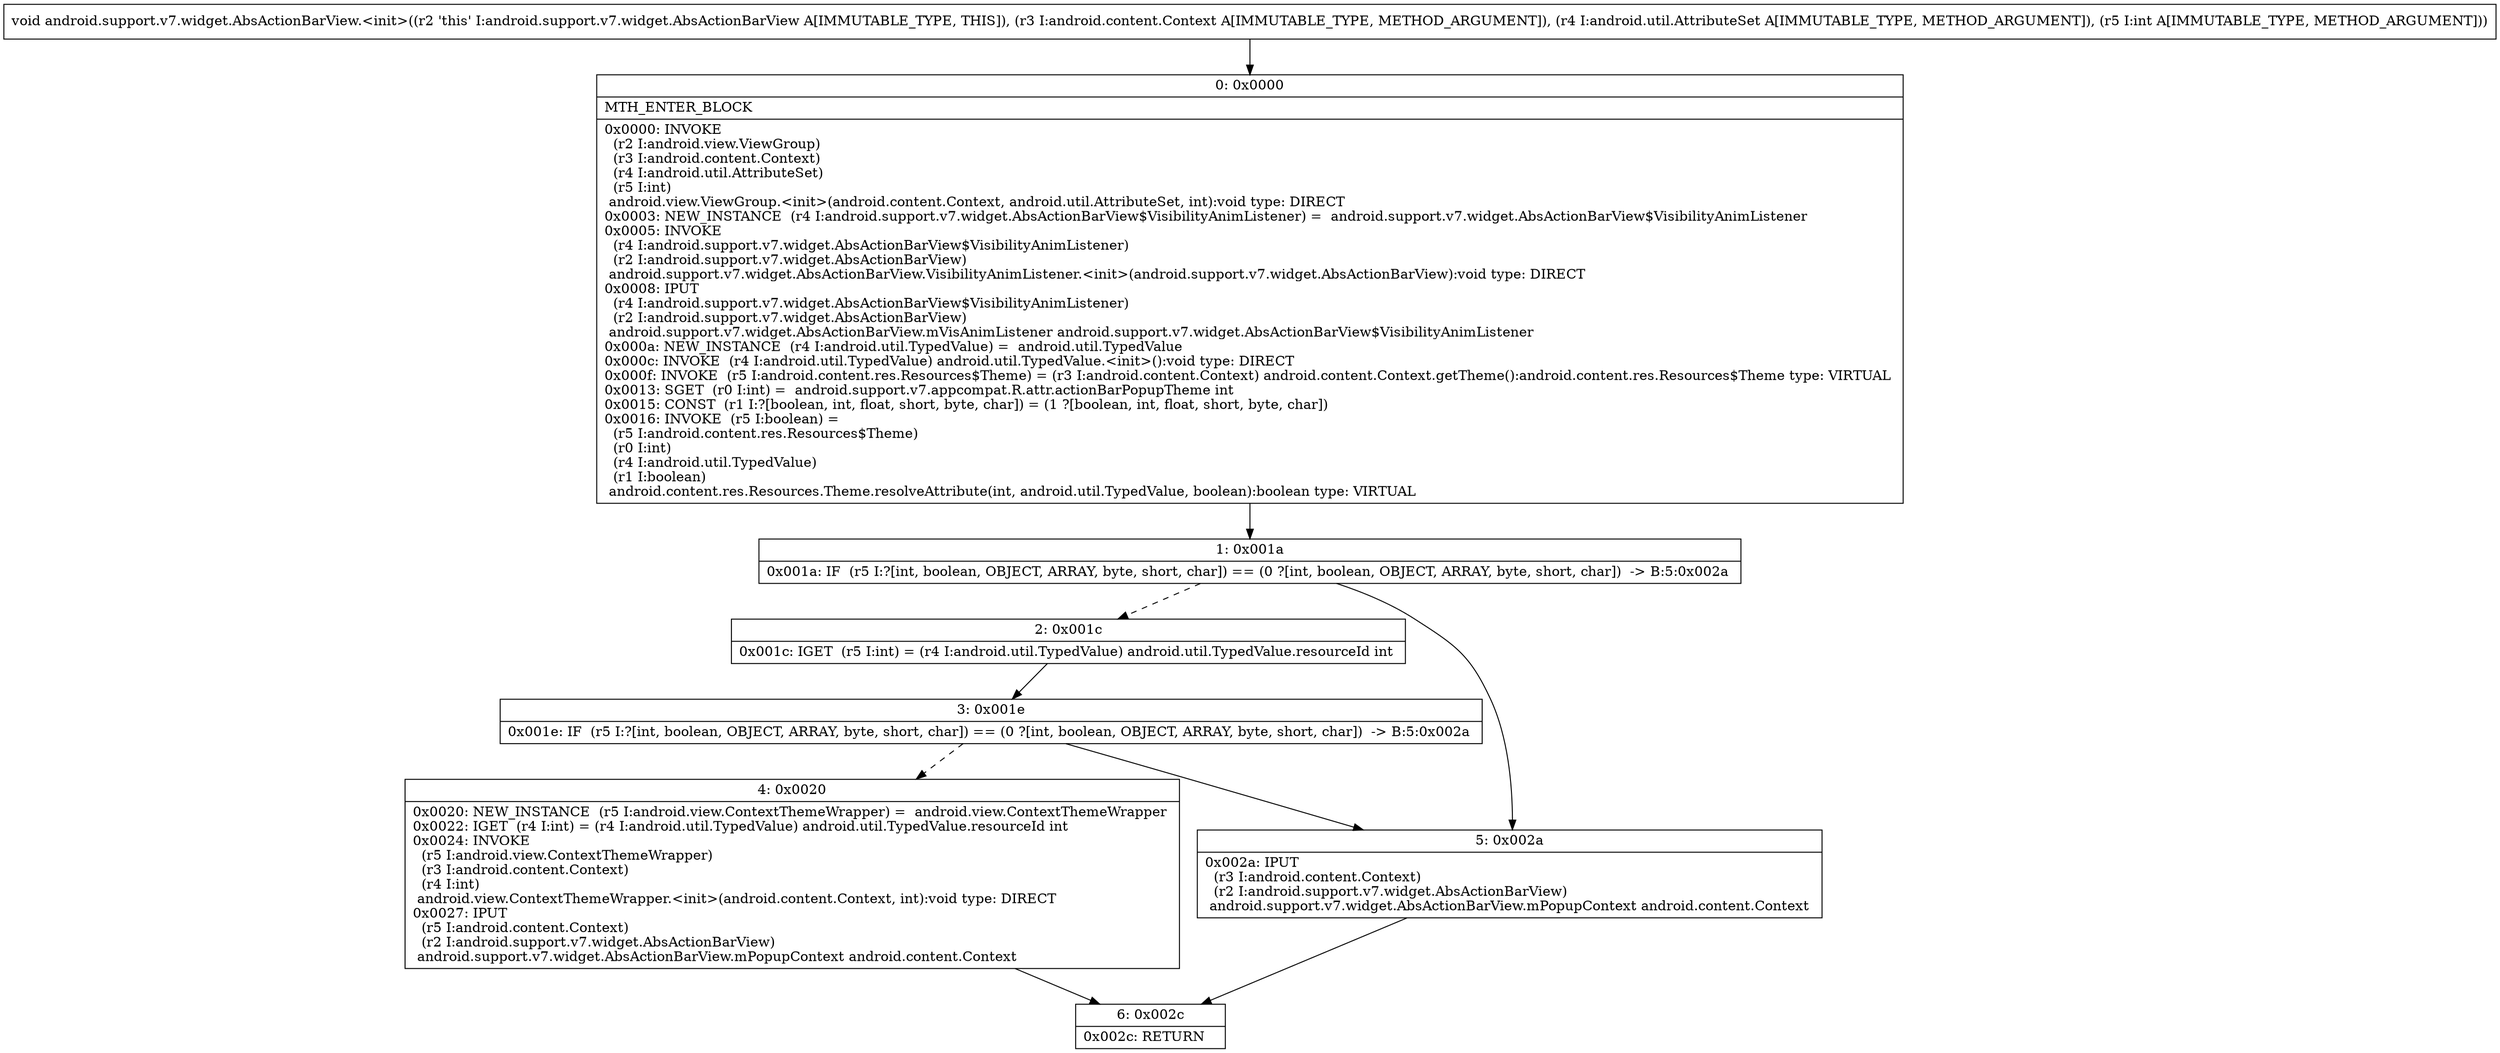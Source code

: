 digraph "CFG forandroid.support.v7.widget.AbsActionBarView.\<init\>(Landroid\/content\/Context;Landroid\/util\/AttributeSet;I)V" {
Node_0 [shape=record,label="{0\:\ 0x0000|MTH_ENTER_BLOCK\l|0x0000: INVOKE  \l  (r2 I:android.view.ViewGroup)\l  (r3 I:android.content.Context)\l  (r4 I:android.util.AttributeSet)\l  (r5 I:int)\l android.view.ViewGroup.\<init\>(android.content.Context, android.util.AttributeSet, int):void type: DIRECT \l0x0003: NEW_INSTANCE  (r4 I:android.support.v7.widget.AbsActionBarView$VisibilityAnimListener) =  android.support.v7.widget.AbsActionBarView$VisibilityAnimListener \l0x0005: INVOKE  \l  (r4 I:android.support.v7.widget.AbsActionBarView$VisibilityAnimListener)\l  (r2 I:android.support.v7.widget.AbsActionBarView)\l android.support.v7.widget.AbsActionBarView.VisibilityAnimListener.\<init\>(android.support.v7.widget.AbsActionBarView):void type: DIRECT \l0x0008: IPUT  \l  (r4 I:android.support.v7.widget.AbsActionBarView$VisibilityAnimListener)\l  (r2 I:android.support.v7.widget.AbsActionBarView)\l android.support.v7.widget.AbsActionBarView.mVisAnimListener android.support.v7.widget.AbsActionBarView$VisibilityAnimListener \l0x000a: NEW_INSTANCE  (r4 I:android.util.TypedValue) =  android.util.TypedValue \l0x000c: INVOKE  (r4 I:android.util.TypedValue) android.util.TypedValue.\<init\>():void type: DIRECT \l0x000f: INVOKE  (r5 I:android.content.res.Resources$Theme) = (r3 I:android.content.Context) android.content.Context.getTheme():android.content.res.Resources$Theme type: VIRTUAL \l0x0013: SGET  (r0 I:int) =  android.support.v7.appcompat.R.attr.actionBarPopupTheme int \l0x0015: CONST  (r1 I:?[boolean, int, float, short, byte, char]) = (1 ?[boolean, int, float, short, byte, char]) \l0x0016: INVOKE  (r5 I:boolean) = \l  (r5 I:android.content.res.Resources$Theme)\l  (r0 I:int)\l  (r4 I:android.util.TypedValue)\l  (r1 I:boolean)\l android.content.res.Resources.Theme.resolveAttribute(int, android.util.TypedValue, boolean):boolean type: VIRTUAL \l}"];
Node_1 [shape=record,label="{1\:\ 0x001a|0x001a: IF  (r5 I:?[int, boolean, OBJECT, ARRAY, byte, short, char]) == (0 ?[int, boolean, OBJECT, ARRAY, byte, short, char])  \-\> B:5:0x002a \l}"];
Node_2 [shape=record,label="{2\:\ 0x001c|0x001c: IGET  (r5 I:int) = (r4 I:android.util.TypedValue) android.util.TypedValue.resourceId int \l}"];
Node_3 [shape=record,label="{3\:\ 0x001e|0x001e: IF  (r5 I:?[int, boolean, OBJECT, ARRAY, byte, short, char]) == (0 ?[int, boolean, OBJECT, ARRAY, byte, short, char])  \-\> B:5:0x002a \l}"];
Node_4 [shape=record,label="{4\:\ 0x0020|0x0020: NEW_INSTANCE  (r5 I:android.view.ContextThemeWrapper) =  android.view.ContextThemeWrapper \l0x0022: IGET  (r4 I:int) = (r4 I:android.util.TypedValue) android.util.TypedValue.resourceId int \l0x0024: INVOKE  \l  (r5 I:android.view.ContextThemeWrapper)\l  (r3 I:android.content.Context)\l  (r4 I:int)\l android.view.ContextThemeWrapper.\<init\>(android.content.Context, int):void type: DIRECT \l0x0027: IPUT  \l  (r5 I:android.content.Context)\l  (r2 I:android.support.v7.widget.AbsActionBarView)\l android.support.v7.widget.AbsActionBarView.mPopupContext android.content.Context \l}"];
Node_5 [shape=record,label="{5\:\ 0x002a|0x002a: IPUT  \l  (r3 I:android.content.Context)\l  (r2 I:android.support.v7.widget.AbsActionBarView)\l android.support.v7.widget.AbsActionBarView.mPopupContext android.content.Context \l}"];
Node_6 [shape=record,label="{6\:\ 0x002c|0x002c: RETURN   \l}"];
MethodNode[shape=record,label="{void android.support.v7.widget.AbsActionBarView.\<init\>((r2 'this' I:android.support.v7.widget.AbsActionBarView A[IMMUTABLE_TYPE, THIS]), (r3 I:android.content.Context A[IMMUTABLE_TYPE, METHOD_ARGUMENT]), (r4 I:android.util.AttributeSet A[IMMUTABLE_TYPE, METHOD_ARGUMENT]), (r5 I:int A[IMMUTABLE_TYPE, METHOD_ARGUMENT])) }"];
MethodNode -> Node_0;
Node_0 -> Node_1;
Node_1 -> Node_2[style=dashed];
Node_1 -> Node_5;
Node_2 -> Node_3;
Node_3 -> Node_4[style=dashed];
Node_3 -> Node_5;
Node_4 -> Node_6;
Node_5 -> Node_6;
}

